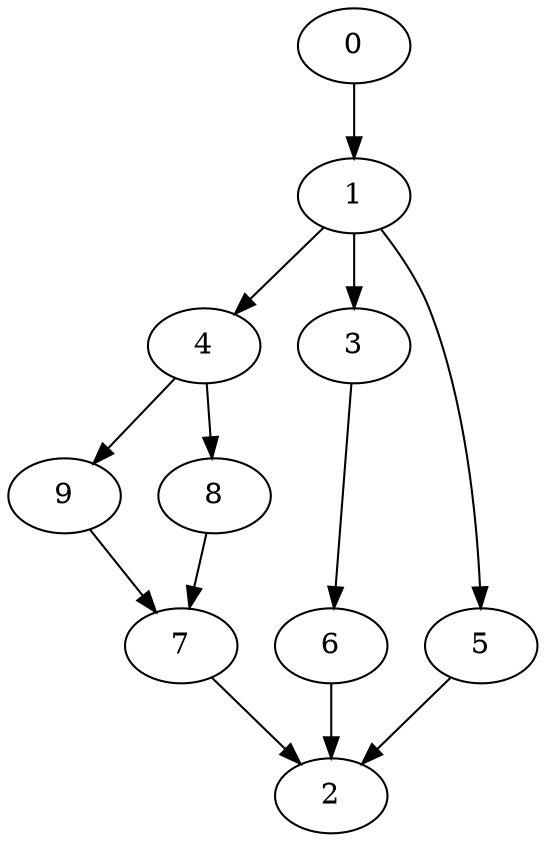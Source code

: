 digraph "SeriesParallel-MaxBf-3_Nodes_10_CCR_1.02_WeightType_Random#1" {
	graph ["Duplicate states"=0,
		GraphType=S_P,
		"Max states in OPEN"=0,
		Modes="120000ms; topo-ordered tasks, ; Pruning: task equivalence, fixed order ready list, ; F-value: ; Optimisation: best schedule length (\
SL) optimisation on equal, ",
		NumberOfTasks=10,
		"Pruned using list schedule length"=352,
		"States removed from OPEN"=0,
		TargetSystem="Homogeneous-2",
		"Time to schedule (ms)"=130,
		"Total idle time"=21,
		"Total schedule length"=55,
		"Total sequential time"=84,
		"Total states created"=1296
	];
	0	["Finish time"=5,
		Processor=0,
		"Start time"=0,
		Weight=5];
	1	["Finish time"=15,
		Processor=0,
		"Start time"=5,
		Weight=10];
	0 -> 1	[Weight=7];
	4	["Finish time"=26,
		Processor=1,
		"Start time"=21,
		Weight=5];
	1 -> 4	[Weight=6];
	3	["Finish time"=30,
		Processor=0,
		"Start time"=15,
		Weight=15];
	1 -> 3	[Weight=10];
	5	["Finish time"=50,
		Processor=0,
		"Start time"=37,
		Weight=13];
	1 -> 5	[Weight=5];
	9	["Finish time"=39,
		Processor=1,
		"Start time"=26,
		Weight=13];
	4 -> 9	[Weight=10];
	8	["Finish time"=47,
		Processor=1,
		"Start time"=39,
		Weight=8];
	4 -> 8	[Weight=8];
	6	["Finish time"=37,
		Processor=0,
		"Start time"=30,
		Weight=7];
	3 -> 6	[Weight=8];
	7	["Finish time"=52,
		Processor=1,
		"Start time"=47,
		Weight=5];
	9 -> 7	[Weight=8];
	8 -> 7	[Weight=5];
	2	["Finish time"=55,
		Processor=1,
		"Start time"=52,
		Weight=3];
	5 -> 2	[Weight=2];
	7 -> 2	[Weight=10];
	6 -> 2	[Weight=7];
}
